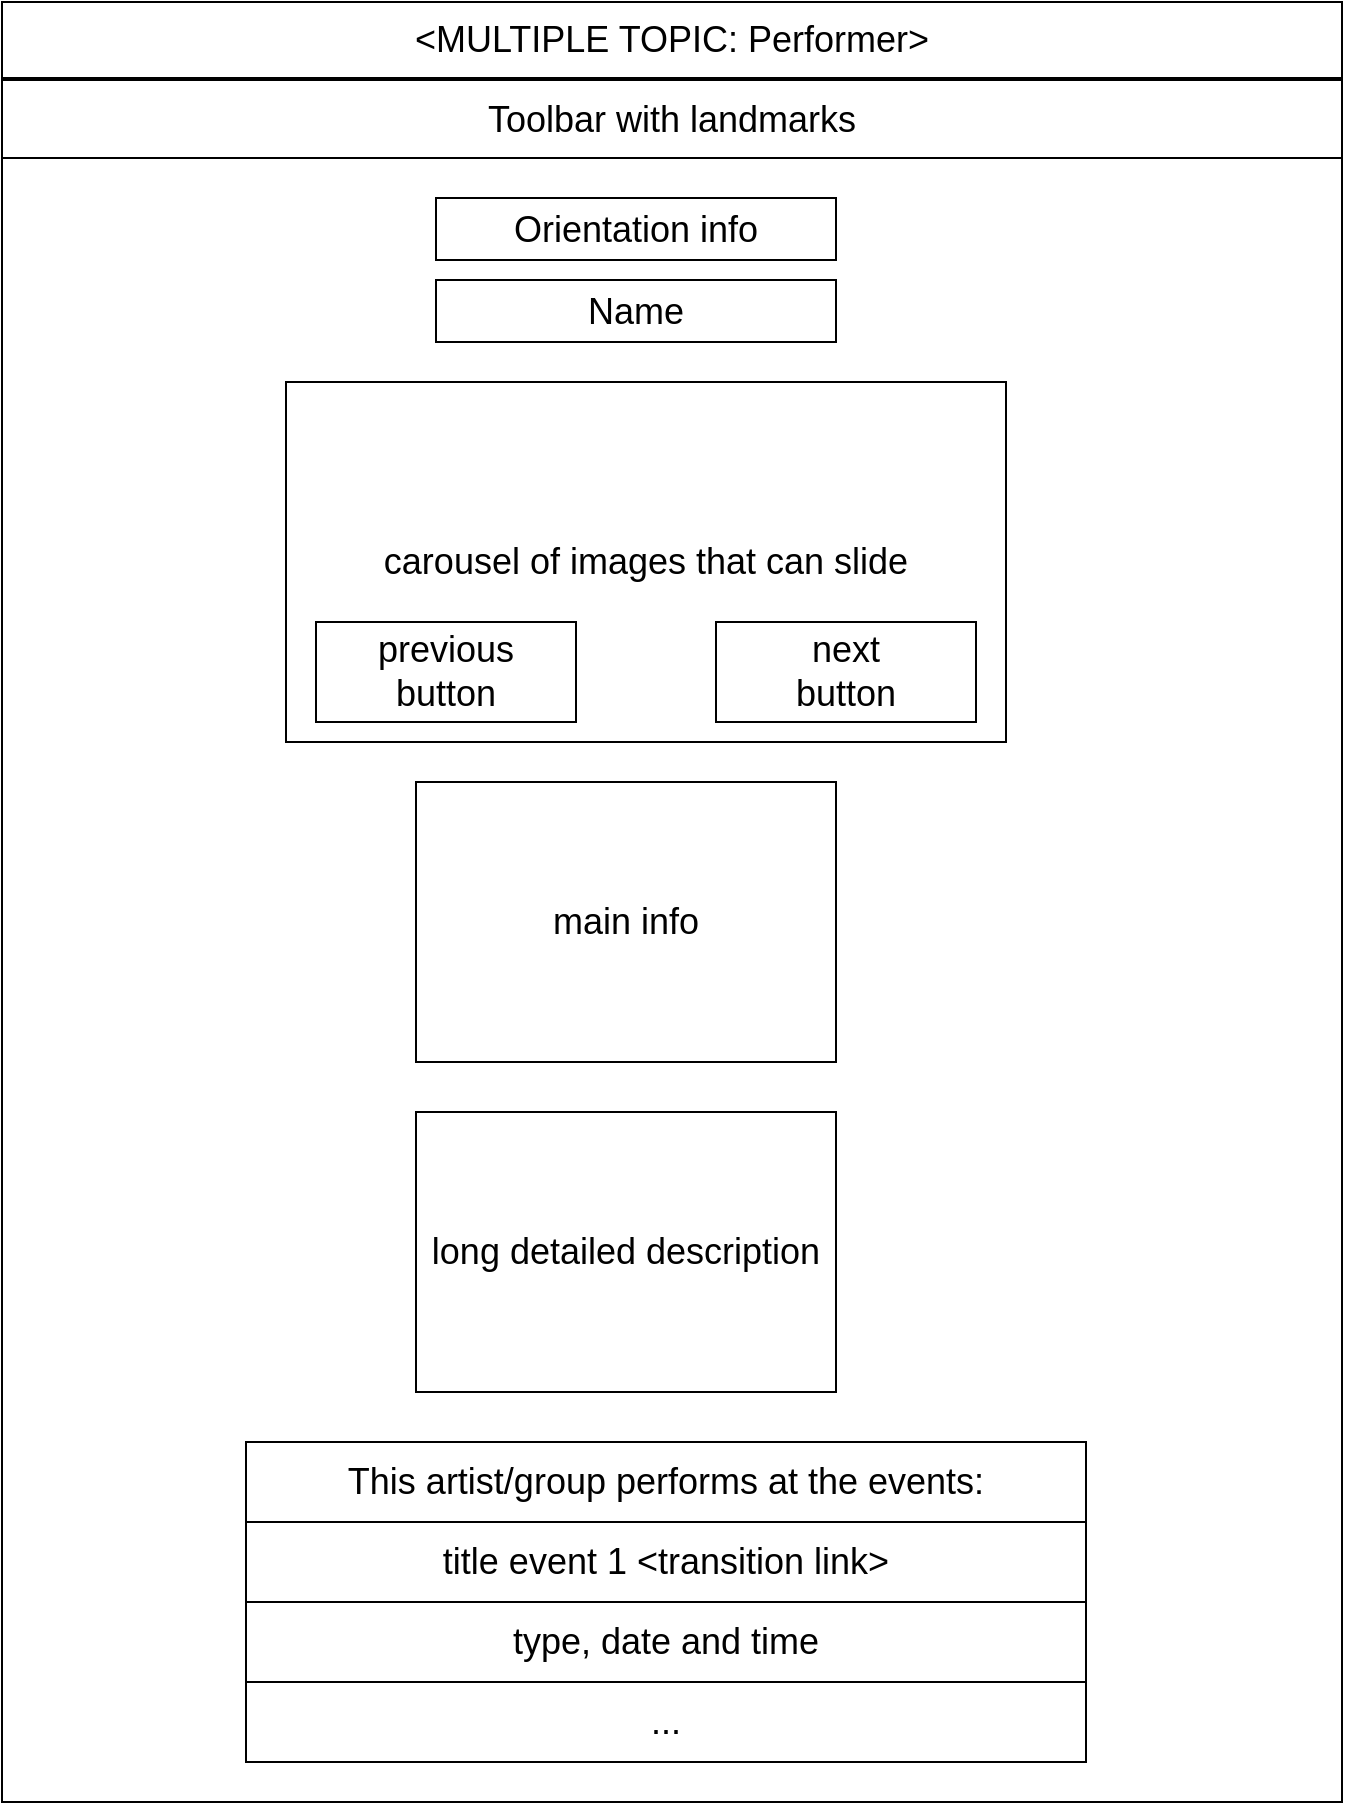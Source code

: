 <mxfile version="10.9.5" type="device"><diagram id="u9o09Kq5SHA_BDpGMf4i" name="Page-1"><mxGraphModel dx="864" dy="503" grid="1" gridSize="10" guides="1" tooltips="1" connect="1" arrows="1" fold="1" page="1" pageScale="1" pageWidth="827" pageHeight="1169" math="0" shadow="0"><root><mxCell id="0"/><mxCell id="1" parent="0"/><mxCell id="jcGAWVzo7ZWAxNOnF3j5-1" value="" style="rounded=0;whiteSpace=wrap;html=1;" parent="1" vertex="1"><mxGeometry x="78" y="20" width="670" height="900" as="geometry"/></mxCell><mxCell id="jcGAWVzo7ZWAxNOnF3j5-3" value="&lt;div style=&quot;text-align: left ; font-size: 18px&quot;&gt;&lt;span&gt;&amp;lt;MULTIPLE TOPIC: Performer&lt;/span&gt;&lt;span&gt;&amp;gt;&lt;/span&gt;&lt;/div&gt;" style="rounded=0;whiteSpace=wrap;html=1;fontSize=18;" parent="1" vertex="1"><mxGeometry x="78" y="20" width="670" height="38" as="geometry"/></mxCell><mxCell id="jcGAWVzo7ZWAxNOnF3j5-5" value="Toolbar with landmarks" style="rounded=0;whiteSpace=wrap;html=1;fontSize=18;" parent="1" vertex="1"><mxGeometry x="78" y="59" width="670" height="39" as="geometry"/></mxCell><mxCell id="jcGAWVzo7ZWAxNOnF3j5-7" value="Orientation info" style="rounded=0;whiteSpace=wrap;html=1;fontSize=18;" parent="1" vertex="1"><mxGeometry x="295" y="118" width="200" height="31" as="geometry"/></mxCell><mxCell id="jcGAWVzo7ZWAxNOnF3j5-9" value="carousel of images that can slide" style="rounded=0;whiteSpace=wrap;html=1;fontSize=18;" parent="1" vertex="1"><mxGeometry x="220" y="210" width="360" height="180" as="geometry"/></mxCell><mxCell id="I6K7dgTUFZ7vqpdYz0E--1" value="long detailed description" style="rounded=0;whiteSpace=wrap;html=1;fontSize=18;" parent="1" vertex="1"><mxGeometry x="285" y="575" width="210" height="140" as="geometry"/></mxCell><mxCell id="I6K7dgTUFZ7vqpdYz0E--3" value="This artist/group performs at the events:" style="rounded=0;whiteSpace=wrap;html=1;fontSize=18;" parent="1" vertex="1"><mxGeometry x="200" y="740" width="420" height="40" as="geometry"/></mxCell><mxCell id="I6K7dgTUFZ7vqpdYz0E--5" value="title event 1 &amp;lt;transition link&amp;gt;" style="rounded=0;whiteSpace=wrap;html=1;fontSize=18;" parent="1" vertex="1"><mxGeometry x="200" y="780" width="420" height="40" as="geometry"/></mxCell><mxCell id="I6K7dgTUFZ7vqpdYz0E--6" value="type, date and time" style="rounded=0;whiteSpace=wrap;html=1;fontSize=18;" parent="1" vertex="1"><mxGeometry x="200" y="820" width="420" height="40" as="geometry"/></mxCell><mxCell id="I6K7dgTUFZ7vqpdYz0E--7" value="..." style="rounded=0;whiteSpace=wrap;html=1;fontSize=18;" parent="1" vertex="1"><mxGeometry x="200" y="860" width="420" height="40" as="geometry"/></mxCell><mxCell id="b_VfMspM_36JaK7_vCJK-1" value="Name" style="rounded=0;whiteSpace=wrap;html=1;fontSize=18;" parent="1" vertex="1"><mxGeometry x="295" y="159" width="200" height="31" as="geometry"/></mxCell><mxCell id="b_VfMspM_36JaK7_vCJK-2" value="main info" style="rounded=0;whiteSpace=wrap;html=1;fontSize=18;" parent="1" vertex="1"><mxGeometry x="285" y="410" width="210" height="140" as="geometry"/></mxCell><mxCell id="081ZjcZC0AD20cx6un9K-1" value="next&lt;br&gt;button" style="rounded=0;whiteSpace=wrap;html=1;fontSize=18;" vertex="1" parent="1"><mxGeometry x="435" y="330" width="130" height="50" as="geometry"/></mxCell><mxCell id="081ZjcZC0AD20cx6un9K-2" value="previous&lt;br&gt;button" style="rounded=0;whiteSpace=wrap;html=1;fontSize=18;" vertex="1" parent="1"><mxGeometry x="235" y="330" width="130" height="50" as="geometry"/></mxCell></root></mxGraphModel></diagram></mxfile>